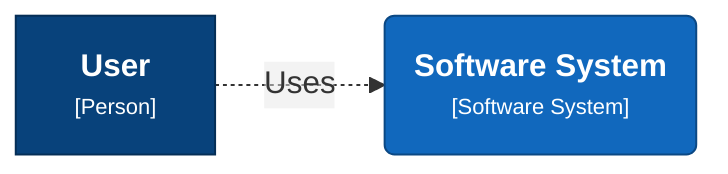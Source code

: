 graph LR
  linkStyle default fill:#ffffff

  1["<div style='font-weight: bold'>User</div><div style='font-size: 70%; margin-top: 0px'>[Person]</div>"]
  style 1 fill:#08427b,stroke:#052e56,color:#ffffff
  2("<div style='font-weight: bold'>Software System</div><div style='font-size: 70%; margin-top: 0px'>[Software System]</div>")
  style 2 fill:#1168bd,stroke:#0b4884,color:#ffffff

  1-. "<div>Uses</div><div style='font-size: 70%'></div>" .->2